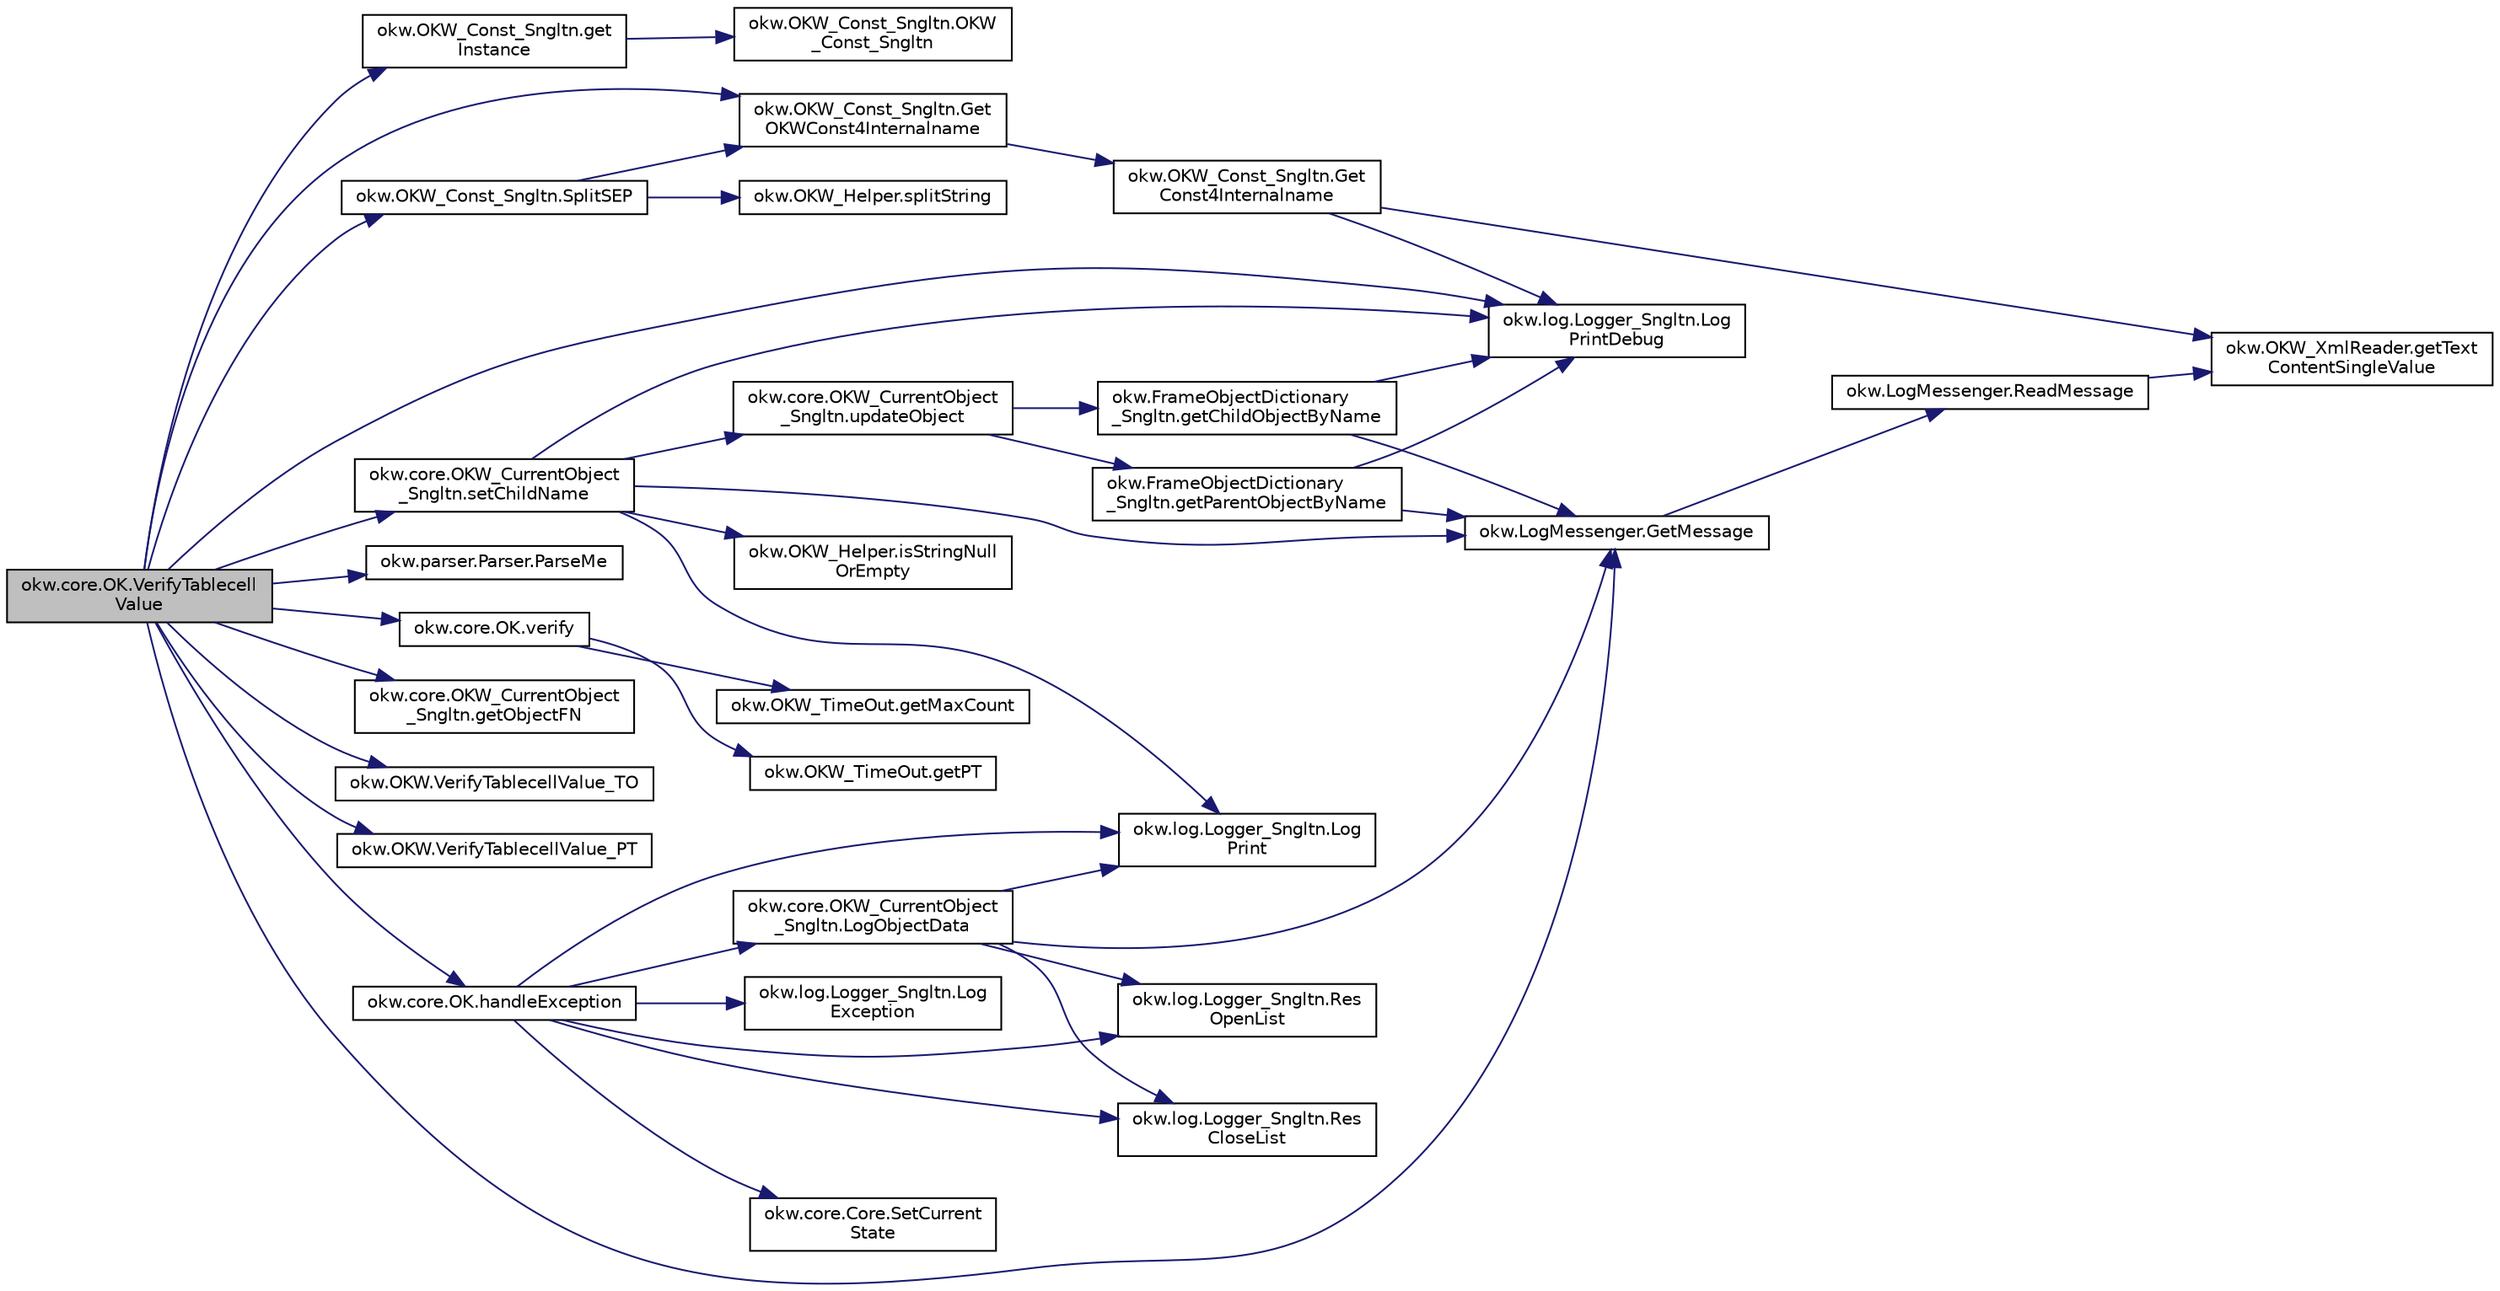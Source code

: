digraph "okw.core.OK.VerifyTablecellValue"
{
 // INTERACTIVE_SVG=YES
 // LATEX_PDF_SIZE
  edge [fontname="Helvetica",fontsize="10",labelfontname="Helvetica",labelfontsize="10"];
  node [fontname="Helvetica",fontsize="10",shape=record];
  rankdir="LR";
  Node1553 [label="okw.core.OK.VerifyTablecell\lValue",height=0.2,width=0.4,color="black", fillcolor="grey75", style="filled", fontcolor="black",tooltip="Vergleicht den Inhalt der gegebenen Tabellenzelle mit dem erwarteten Wert."];
  Node1553 -> Node1554 [color="midnightblue",fontsize="10",style="solid",fontname="Helvetica"];
  Node1554 [label="okw.OKW_Const_Sngltn.get\lInstance",height=0.2,width=0.4,color="black", fillcolor="white", style="filled",URL="$classokw_1_1_o_k_w___const___sngltn.html#afdb8f095b58cbd870dbb8eb353e3b0bf",tooltip="Holt die einzige Instanz dieser Klasse."];
  Node1554 -> Node1555 [color="midnightblue",fontsize="10",style="solid",fontname="Helvetica"];
  Node1555 [label="okw.OKW_Const_Sngltn.OKW\l_Const_Sngltn",height=0.2,width=0.4,color="black", fillcolor="white", style="filled",URL="$classokw_1_1_o_k_w___const___sngltn.html#a8404c43fc549df30d37c369c7d6e89ae",tooltip="Privater Konstruktor ohne Parameter im Entwurfsmuster Singelton initialisiert die Klasse OKW_Const."];
  Node1553 -> Node1556 [color="midnightblue",fontsize="10",style="solid",fontname="Helvetica"];
  Node1556 [label="okw.OKW_Const_Sngltn.Get\lOKWConst4Internalname",height=0.2,width=0.4,color="black", fillcolor="white", style="filled",URL="$classokw_1_1_o_k_w___const___sngltn.html#a02c05c79f7ea6e862a81a64ce23941fd",tooltip="Methode ermittelt für Internalname und der aktuell eingestellten Sprache den Wert für OKWConst."];
  Node1556 -> Node1557 [color="midnightblue",fontsize="10",style="solid",fontname="Helvetica"];
  Node1557 [label="okw.OKW_Const_Sngltn.Get\lConst4Internalname",height=0.2,width=0.4,color="black", fillcolor="white", style="filled",URL="$classokw_1_1_o_k_w___const___sngltn.html#a51cde06bf07e855ba4d69ff36b9a27f7",tooltip="Methode ermittelt für Internalname und der aktuell eingestellten Sprache den Wert für Const."];
  Node1557 -> Node1558 [color="midnightblue",fontsize="10",style="solid",fontname="Helvetica"];
  Node1558 [label="okw.log.Logger_Sngltn.Log\lPrintDebug",height=0.2,width=0.4,color="black", fillcolor="white", style="filled",URL="$classokw_1_1log_1_1_logger___sngltn.html#a313f97c79ba4662d9daaf7f537dd02f4",tooltip="Loggt eine Nachricht."];
  Node1557 -> Node1559 [color="midnightblue",fontsize="10",style="solid",fontname="Helvetica"];
  Node1559 [label="okw.OKW_XmlReader.getText\lContentSingleValue",height=0.2,width=0.4,color="black", fillcolor="white", style="filled",URL="$classokw_1_1_o_k_w___xml_reader.html#ab920b5335a2e1429c14cc5f8e79f39eb",tooltip="Lies den TextContent eines Tag."];
  Node1553 -> Node1558 [color="midnightblue",fontsize="10",style="solid",fontname="Helvetica"];
  Node1553 -> Node1560 [color="midnightblue",fontsize="10",style="solid",fontname="Helvetica"];
  Node1560 [label="okw.LogMessenger.GetMessage",height=0.2,width=0.4,color="black", fillcolor="white", style="filled",URL="$classokw_1_1_log_messenger.html#af225d1f037d47b3b085175c09d78bdd2",tooltip="Holt die Log-Meldung für MethodeNmae/Textkey ohne weitere Parameter."];
  Node1560 -> Node1561 [color="midnightblue",fontsize="10",style="solid",fontname="Helvetica"];
  Node1561 [label="okw.LogMessenger.ReadMessage",height=0.2,width=0.4,color="black", fillcolor="white", style="filled",URL="$classokw_1_1_log_messenger.html#a530cd6ab82ec82a04206a2e976ec06e3",tooltip="Interne Kernfunktion holt die Log-Meldung mit Platzhaltern aus der XML-Datei."];
  Node1561 -> Node1559 [color="midnightblue",fontsize="10",style="solid",fontname="Helvetica"];
  Node1553 -> Node1562 [color="midnightblue",fontsize="10",style="solid",fontname="Helvetica"];
  Node1562 [label="okw.OKW_Const_Sngltn.SplitSEP",height=0.2,width=0.4,color="black", fillcolor="white", style="filled",URL="$classokw_1_1_o_k_w___const___sngltn.html#a3851ae4f27e2ae512749767b86b3fc13",tooltip="Methode trennt einen String und wandelt diesen in einen ListString um."];
  Node1562 -> Node1563 [color="midnightblue",fontsize="10",style="solid",fontname="Helvetica"];
  Node1563 [label="okw.OKW_Helper.splitString",height=0.2,width=0.4,color="black", fillcolor="white", style="filled",URL="$classokw_1_1_o_k_w___helper.html#a268ba5b6db697acd241f3ebea12c4194",tooltip="Splittet einen String am angegebenen Separator auf."];
  Node1562 -> Node1556 [color="midnightblue",fontsize="10",style="solid",fontname="Helvetica"];
  Node1553 -> Node1564 [color="midnightblue",fontsize="10",style="solid",fontname="Helvetica"];
  Node1564 [label="okw.parser.Parser.ParseMe",height=0.2,width=0.4,color="black", fillcolor="white", style="filled",URL="$classokw_1_1parser_1_1_parser.html#a46afb901847316c744413ce473ecada3",tooltip="Parst einen _List&lt string&gt, ersetzt die Parser-Schlüsslewörter durch Werte."];
  Node1553 -> Node1565 [color="midnightblue",fontsize="10",style="solid",fontname="Helvetica"];
  Node1565 [label="okw.core.OKW_CurrentObject\l_Sngltn.setChildName",height=0.2,width=0.4,color="black", fillcolor="white", style="filled",URL="$classokw_1_1core_1_1_o_k_w___current_object___sngltn.html#a461fa1ff29f4bc4a9798707ea7b71849",tooltip="Setzt das Kindobjekt."];
  Node1565 -> Node1558 [color="midnightblue",fontsize="10",style="solid",fontname="Helvetica"];
  Node1565 -> Node1560 [color="midnightblue",fontsize="10",style="solid",fontname="Helvetica"];
  Node1565 -> Node1566 [color="midnightblue",fontsize="10",style="solid",fontname="Helvetica"];
  Node1566 [label="okw.OKW_Helper.isStringNull\lOrEmpty",height=0.2,width=0.4,color="black", fillcolor="white", style="filled",URL="$classokw_1_1_o_k_w___helper.html#a3a7ba0f42b29adf70574830688e72e4a",tooltip="Prüft ob der gegeben String fpsStrin null oder leer (\"\") ist."];
  Node1565 -> Node1567 [color="midnightblue",fontsize="10",style="solid",fontname="Helvetica"];
  Node1567 [label="okw.log.Logger_Sngltn.Log\lPrint",height=0.2,width=0.4,color="black", fillcolor="white", style="filled",URL="$classokw_1_1log_1_1_logger___sngltn.html#a8ebceaddd6cc6963ddb8e08c72ea808c",tooltip="LogPrint Function: Prints the values of expressions to the results file."];
  Node1565 -> Node1568 [color="midnightblue",fontsize="10",style="solid",fontname="Helvetica"];
  Node1568 [label="okw.core.OKW_CurrentObject\l_Sngltn.updateObject",height=0.2,width=0.4,color="black", fillcolor="white", style="filled",URL="$classokw_1_1core_1_1_o_k_w___current_object___sngltn.html#a51204f2563ba8defb737da6653705819",tooltip="Methode aktualisert zwei Werte:"];
  Node1568 -> Node1569 [color="midnightblue",fontsize="10",style="solid",fontname="Helvetica"];
  Node1569 [label="okw.FrameObjectDictionary\l_Sngltn.getParentObjectByName",height=0.2,width=0.4,color="black", fillcolor="white", style="filled",URL="$classokw_1_1_frame_object_dictionary___sngltn.html#aeec07d71cbebe71ec3ec4d27e86d6c5c",tooltip="Die Methode liefert das Frame-Object des gegebenen FN eines Fensterobjektes zurück."];
  Node1569 -> Node1558 [color="midnightblue",fontsize="10",style="solid",fontname="Helvetica"];
  Node1569 -> Node1560 [color="midnightblue",fontsize="10",style="solid",fontname="Helvetica"];
  Node1568 -> Node1570 [color="midnightblue",fontsize="10",style="solid",fontname="Helvetica"];
  Node1570 [label="okw.FrameObjectDictionary\l_Sngltn.getChildObjectByName",height=0.2,width=0.4,color="black", fillcolor="white", style="filled",URL="$classokw_1_1_frame_object_dictionary___sngltn.html#a0a71734828093357dfc88b5fa242e361",tooltip="Die Methode liefert das Objekt des gegebenen Kindobjekttests zurück."];
  Node1570 -> Node1558 [color="midnightblue",fontsize="10",style="solid",fontname="Helvetica"];
  Node1570 -> Node1560 [color="midnightblue",fontsize="10",style="solid",fontname="Helvetica"];
  Node1553 -> Node1571 [color="midnightblue",fontsize="10",style="solid",fontname="Helvetica"];
  Node1571 [label="okw.core.OKW_CurrentObject\l_Sngltn.getObjectFN",height=0.2,width=0.4,color="black", fillcolor="white", style="filled",URL="$classokw_1_1core_1_1_o_k_w___current_object___sngltn.html#a8a957bc040b9487a21adb41a52c56fd4",tooltip="Ermittelt den ObjektNamen des aktuellen Objektes."];
  Node1553 -> Node1572 [color="midnightblue",fontsize="10",style="solid",fontname="Helvetica"];
  Node1572 [label="okw.OKW.VerifyTablecellValue_TO",height=0.2,width=0.4,color="black", fillcolor="white", style="filled",URL="$interfaceokw_1_1_o_k_w.html#ad12aaec7d120f7d26fedb76064243380",tooltip="TimeOut in Sekunden [s] für das Schlüsselwort VerifyTablecellValue."];
  Node1553 -> Node1573 [color="midnightblue",fontsize="10",style="solid",fontname="Helvetica"];
  Node1573 [label="okw.OKW.VerifyTablecellValue_PT",height=0.2,width=0.4,color="black", fillcolor="white", style="filled",URL="$interfaceokw_1_1_o_k_w.html#acefee0b26413ff55e79c06d39f968943",tooltip="Polling Time in [ms] für das Schlüsselwort VerifyTablecellValue."];
  Node1553 -> Node1574 [color="midnightblue",fontsize="10",style="solid",fontname="Helvetica"];
  Node1574 [label="okw.core.OK.verify",height=0.2,width=0.4,color="black", fillcolor="white", style="filled",URL="$classokw_1_1core_1_1_o_k.html#a72bd122dc6ef47485e602d72aeef099d",tooltip=" "];
  Node1574 -> Node1575 [color="midnightblue",fontsize="10",style="solid",fontname="Helvetica"];
  Node1575 [label="okw.OKW_TimeOut.getMaxCount",height=0.2,width=0.4,color="black", fillcolor="white", style="filled",URL="$classokw_1_1_o_k_w___time_out.html#adf7b9cc33db065c1f284bb5db2227b51",tooltip="Anzahl der berechnetten Zyklen."];
  Node1574 -> Node1576 [color="midnightblue",fontsize="10",style="solid",fontname="Helvetica"];
  Node1576 [label="okw.OKW_TimeOut.getPT",height=0.2,width=0.4,color="black", fillcolor="white", style="filled",URL="$classokw_1_1_o_k_w___time_out.html#ab7142e5e6adc82f308a70177c71ced2c",tooltip="Wartezeit zwischen zwei Pollings in [ms]."];
  Node1553 -> Node1577 [color="midnightblue",fontsize="10",style="solid",fontname="Helvetica"];
  Node1577 [label="okw.core.OK.handleException",height=0.2,width=0.4,color="black", fillcolor="white", style="filled",URL="$classokw_1_1core_1_1_o_k.html#a5a6db6a457bcb71c893f5d4eb615b2b7",tooltip="Zentrale Exception-Behandlung."];
  Node1577 -> Node1567 [color="midnightblue",fontsize="10",style="solid",fontname="Helvetica"];
  Node1577 -> Node1578 [color="midnightblue",fontsize="10",style="solid",fontname="Helvetica"];
  Node1578 [label="okw.log.Logger_Sngltn.Log\lException",height=0.2,width=0.4,color="black", fillcolor="white", style="filled",URL="$classokw_1_1log_1_1_logger___sngltn.html#aa29d396a2b9df1ac57079d777c548181",tooltip="LogException Function: Logs a Script Exception to the results file."];
  Node1577 -> Node1579 [color="midnightblue",fontsize="10",style="solid",fontname="Helvetica"];
  Node1579 [label="okw.log.Logger_Sngltn.Res\lOpenList",height=0.2,width=0.4,color="black", fillcolor="white", style="filled",URL="$classokw_1_1log_1_1_logger___sngltn.html#ab4fc711bb4c754f251372ff3b14ab9c9",tooltip="Creates a new hierarchical level in the results file."];
  Node1577 -> Node1580 [color="midnightblue",fontsize="10",style="solid",fontname="Helvetica"];
  Node1580 [label="okw.log.Logger_Sngltn.Res\lCloseList",height=0.2,width=0.4,color="black", fillcolor="white", style="filled",URL="$classokw_1_1log_1_1_logger___sngltn.html#a9b54104f7e0b4c0a473877b19dfaed56",tooltip="Closes a hierarchical level in the results file that was opened with ResOpenList."];
  Node1577 -> Node1581 [color="midnightblue",fontsize="10",style="solid",fontname="Helvetica"];
  Node1581 [label="okw.core.OKW_CurrentObject\l_Sngltn.LogObjectData",height=0.2,width=0.4,color="black", fillcolor="white", style="filled",URL="$classokw_1_1core_1_1_o_k_w___current_object___sngltn.html#a01b48f2c86a2f91909143ee9063dfd86",tooltip="Methode gibt alle wichtigen Informationen zum aktuellen Objekt aus."];
  Node1581 -> Node1579 [color="midnightblue",fontsize="10",style="solid",fontname="Helvetica"];
  Node1581 -> Node1567 [color="midnightblue",fontsize="10",style="solid",fontname="Helvetica"];
  Node1581 -> Node1560 [color="midnightblue",fontsize="10",style="solid",fontname="Helvetica"];
  Node1581 -> Node1580 [color="midnightblue",fontsize="10",style="solid",fontname="Helvetica"];
  Node1577 -> Node1582 [color="midnightblue",fontsize="10",style="solid",fontname="Helvetica"];
  Node1582 [label="okw.core.Core.SetCurrent\lState",height=0.2,width=0.4,color="black", fillcolor="white", style="filled",URL="$classokw_1_1core_1_1_core.html#aafe6e3d88e810dabf350b37058d4af97",tooltip="Setter zum Setzen des aktuellen Zustandes."];
}

